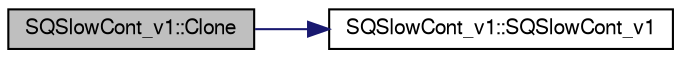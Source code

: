 digraph "SQSlowCont_v1::Clone"
{
  bgcolor="transparent";
  edge [fontname="FreeSans",fontsize="10",labelfontname="FreeSans",labelfontsize="10"];
  node [fontname="FreeSans",fontsize="10",shape=record];
  rankdir="LR";
  Node1 [label="SQSlowCont_v1::Clone",height=0.2,width=0.4,color="black", fillcolor="grey75", style="filled" fontcolor="black"];
  Node1 -> Node2 [color="midnightblue",fontsize="10",style="solid",fontname="FreeSans"];
  Node2 [label="SQSlowCont_v1::SQSlowCont_v1",height=0.2,width=0.4,color="black",URL="$d2/d69/classSQSlowCont__v1.html#a9feb1aeb44d17e880f7597e9bd0b36ca"];
}
